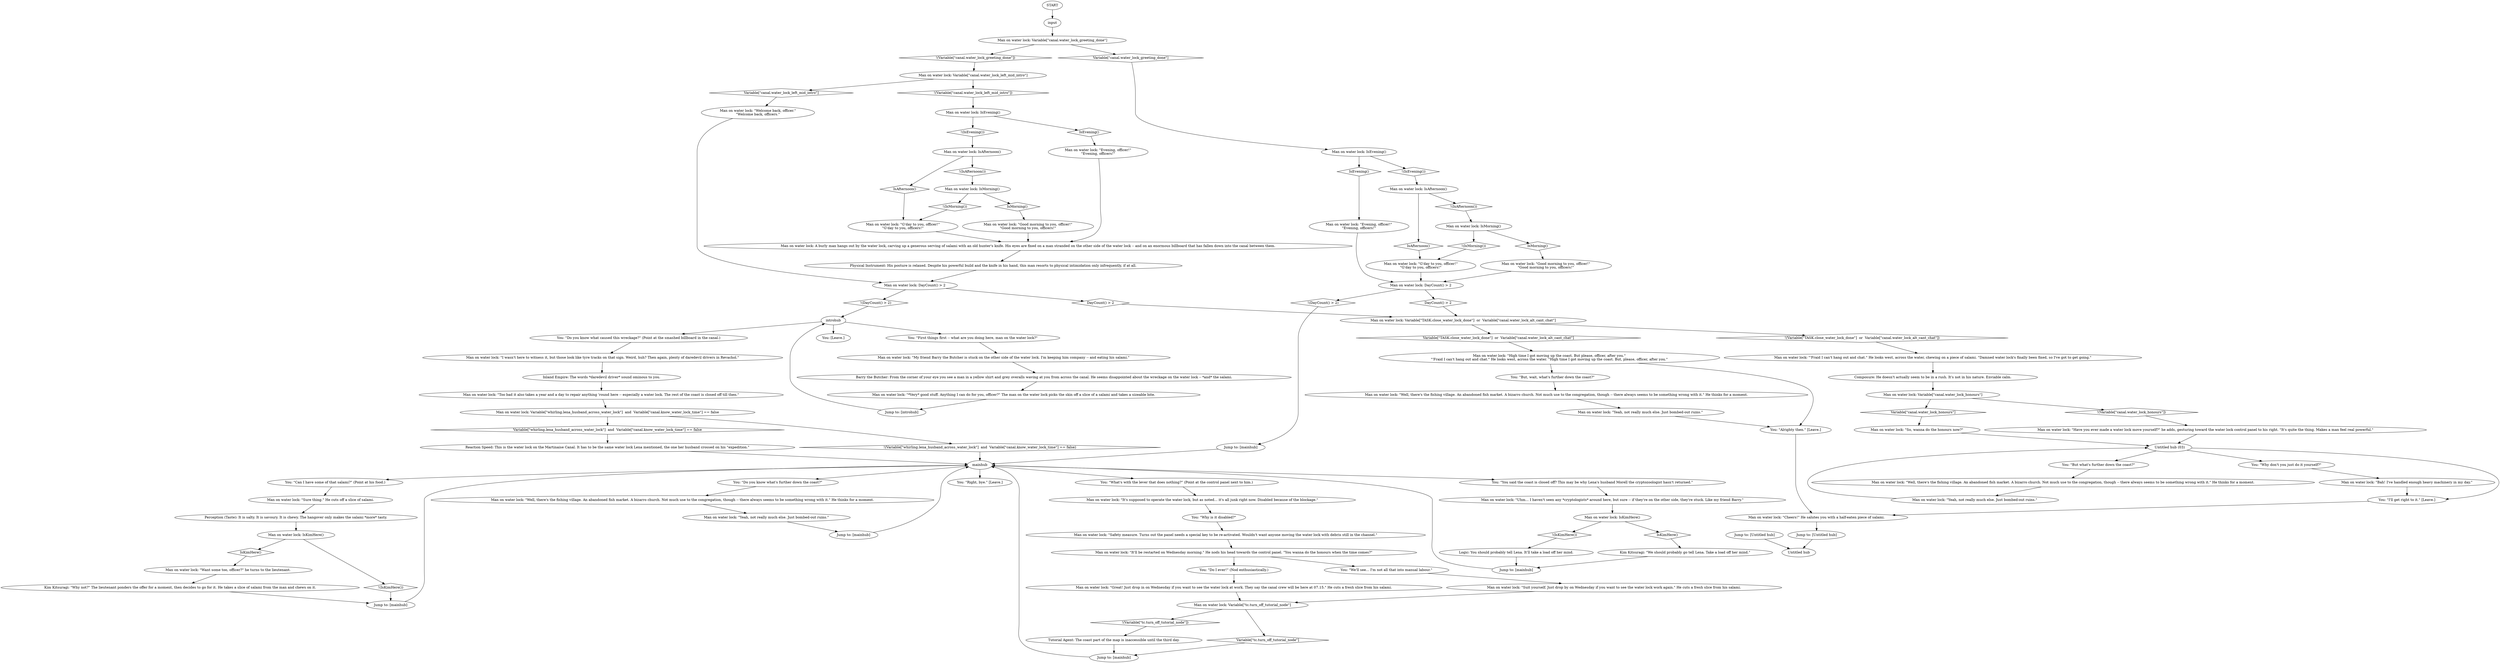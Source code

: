 # CANAL / MAN ON WATER LOCK
# A man is eating salami on the water lock.
# ==================================================
digraph G {
	  0 [label="START"];
	  1 [label="input"];
	  2 [label="Untitled hub (03)"];
	  3 [label="Jump to: [introhub]"];
	  4 [label="Logic: You should probably tell Lena. It'll take a load off her mind."];
	  5 [label="You: \"Do you know what caused this wreckage?\" (Point at the smashed billboard in the canal.)"];
	  6 [label="You: \"Right, bye.\" [Leave.]"];
	  7 [label="Man on water lock: Variable[\"TASK.close_water_lock_done\"]  or  Variable[\"canal.water_lock_alt_cant_chat\"]"];
	  8 [label="Variable[\"TASK.close_water_lock_done\"]  or  Variable[\"canal.water_lock_alt_cant_chat\"]", shape=diamond];
	  9 [label="!(Variable[\"TASK.close_water_lock_done\"]  or  Variable[\"canal.water_lock_alt_cant_chat\"])", shape=diamond];
	  10 [label="Jump to: [Untitled hub]"];
	  11 [label="Man on water lock: \"Good morning to you, officer!\"\n\"Good morning to you, officers!\""];
	  12 [label="You: \"But what's further down the coast?\""];
	  13 [label="Man on water lock: \"Welcome back, officer.\"\n\"Welcome back, officers.\""];
	  14 [label="You: \"Why don't you just do it yourself?\""];
	  15 [label="Man on water lock: Variable[\"canal.water_lock_honours\"]"];
	  16 [label="Variable[\"canal.water_lock_honours\"]", shape=diamond];
	  17 [label="!(Variable[\"canal.water_lock_honours\"])", shape=diamond];
	  18 [label="Man on water lock: \"Sure thing.\" He cuts off a slice of salami."];
	  19 [label="Man on water lock: \"Suit yourself. Just drop by on Wednesday if you want to see the water lock work again.\" He cuts a fresh slice from his salami."];
	  20 [label="You: \"But, wait, what's further down the coast?\""];
	  21 [label="Jump to: [mainhub]"];
	  22 [label="Man on water lock: \"I wasn't here to witness it, but those look like tyre tracks on that sign. Weird, huh? Then again, plenty of daredevil drivers in Revachol.\""];
	  23 [label="You: \"Do you know what's further down the coast?\""];
	  24 [label="You: [Leave.]"];
	  25 [label="Man on water lock: IsKimHere()"];
	  26 [label="IsKimHere()", shape=diamond];
	  27 [label="!(IsKimHere())", shape=diamond];
	  28 [label="Jump to: [mainhub]"];
	  29 [label="Man on water lock: \"My friend Barry the Butcher is stuck on the other side of the water lock. I'm keeping him company -- and eating his salami.\""];
	  30 [label="You: \"You said the coast is closed off? This may be why Lena's husband Morell the cryptozoologist hasn't returned.\""];
	  31 [label="You: \"Can I have some of that salami?\" (Point at his food.)"];
	  32 [label="Man on water lock: \"*Very* good stuff. Anything I can do for you, officer?\" The man on the water lock picks the skin off a slice of a salami and takes a sizeable bite."];
	  33 [label="Man on water lock: \"Want some too, officer?\" he turns to the lieutenant."];
	  34 [label="Man on water lock: \"G'day to you, officer!\"\n\"G'day to you, officers!\""];
	  35 [label="Jump to: [mainhub]"];
	  36 [label="You: \"What's with the lever that does nothing?\" (Point at the control panel next to him.)"];
	  37 [label="Man on water lock: \"Well, there's the fishing village. An abandoned fish market. A bizarro church. Not much use to the congregation, though -- there always seems to be something wrong with it.\" He thinks for a moment."];
	  38 [label="Man on water lock: Variable[\"canal.water_lock_left_mid_intro\"]"];
	  39 [label="Variable[\"canal.water_lock_left_mid_intro\"]", shape=diamond];
	  40 [label="!(Variable[\"canal.water_lock_left_mid_intro\"])", shape=diamond];
	  41 [label="Man on water lock: \"'Fraid I can't hang out and chat.\" He looks west, across the water, chewing on a piece of salami. \"Damned water lock's finally been fixed, so I've got to get going.\""];
	  42 [label="You: \"First things first -- what are you doing here, man on the water lock?\""];
	  43 [label="Man on water lock: \"Great! Just drop in on Wednesday if you want to see the water lock at work. They say the canal crew will be here at 07.15.\" He cuts a fresh slice from his salami."];
	  44 [label="Man on water lock: \"Bah! I've handled enough heavy machinery in my day.\""];
	  45 [label="Man on water lock: \"Cheers!\" He salutes you with a half-eaten piece of salami."];
	  46 [label="Man on water lock: \"Yeah, not really much else. Just bombed-out ruins.\""];
	  48 [label="Jump to: [Untitled hub]"];
	  49 [label="Man on water lock: \"So, wanna do the honours now?\""];
	  50 [label="You: \"Alrighty then.\" [Leave.]"];
	  51 [label="Man on water lock: \"Uhm... I haven't seen any *cryptologists* around here, but sure -- if they're on the other side, they're stuck. Like my friend Barry.\""];
	  52 [label="Man on water lock: Variable[\"canal.water_lock_greeting_done\"]"];
	  53 [label="Variable[\"canal.water_lock_greeting_done\"]", shape=diamond];
	  54 [label="!(Variable[\"canal.water_lock_greeting_done\"])", shape=diamond];
	  55 [label="Kim Kitsuragi: \"Why not?\" The lieutenant ponders the offer for a moment, then decides to go for it. He takes a slice of salami from the man and chews on it."];
	  56 [label="Man on water lock: IsAfternoon()"];
	  57 [label="IsAfternoon()", shape=diamond];
	  58 [label="!(IsAfternoon())", shape=diamond];
	  59 [label="Man on water lock: IsEvening()"];
	  60 [label="IsEvening()", shape=diamond];
	  61 [label="!(IsEvening())", shape=diamond];
	  62 [label="You: \"We'll see... I'm not all that into manual labour.\""];
	  63 [label="Jump to: [mainhub]"];
	  64 [label="Man on water lock: \"G'day to you, officer!\"\n\"G'day to you, officers!\""];
	  65 [label="Man on water lock: \"Good morning to you, officer!\"\n\"Good morning to you, officers!\""];
	  66 [label="Man on water lock: \"It'll be restarted on Wednesday morning.\" He nods his head towards the control panel. \"You wanna do the honours when the time comes?\""];
	  67 [label="Man on water lock: \"Safety measure. Turns out the panel needs a special key to be re-activated. Wouldn't want anyone moving the water lock with debris still in the channel.\""];
	  68 [label="Man on water lock: DayCount() > 2"];
	  69 [label="DayCount() > 2", shape=diamond];
	  70 [label="!(DayCount() > 2)", shape=diamond];
	  71 [label="Reaction Speed: This is the water lock on the Martinaise Canal. It has to be the same water lock Lena mentioned, the one her husband crossed on his \"expedition.\""];
	  72 [label="introhub"];
	  73 [label="Physical Instrument: His posture is relaxed. Despite his powerful build and the knife in his hand, this man resorts to physical intimidation only infrequently, if at all."];
	  74 [label="Man on water lock: DayCount() > 2"];
	  75 [label="DayCount() > 2", shape=diamond];
	  76 [label="!(DayCount() > 2)", shape=diamond];
	  77 [label="Man on water lock: \"High time I got moving up the coast. But please, officer, after you.\"\n\"'Fraid I can't hang out and chat.\" He looks west, across the water. \"High time I got moving up the coast. But, please, officer, after you.\""];
	  78 [label="Man on water lock: \"Too bad it also takes a year and a day to repair anything 'round here -- especially a water lock. The rest of the coast is closed off till then.\""];
	  79 [label="Man on water lock: \"Yeah, not really much else. Just bombed-out ruins.\""];
	  80 [label="Perception (Taste): It is salty. It is savoury. It is chewy. The hangover only makes the salami *more* tasty."];
	  81 [label="Man on water lock: IsMorning()"];
	  82 [label="IsMorning()", shape=diamond];
	  83 [label="!(IsMorning())", shape=diamond];
	  84 [label="Man on water lock: \"It's supposed to operate the water lock, but as noted... it's all junk right now. Disabled because of the blockage.\""];
	  85 [label="Man on water lock: \"Have you ever made a water lock move yourself?\" he adds, gesturing toward the water lock control panel to his right. \"It's quite the thing. Makes a man feel real powerful.\""];
	  86 [label="Man on water lock: \"Yeah, not really much else. Just bombed-out ruins.\""];
	  87 [label="Man on water lock: IsKimHere()"];
	  88 [label="IsKimHere()", shape=diamond];
	  89 [label="!(IsKimHere())", shape=diamond];
	  90 [label="Man on water lock: A burly man hangs out by the water lock, carving up a generous serving of salami with an old hunter's knife. His eyes are fixed on a man stranded on the other side of the water lock -- and on an enormous billboard that has fallen down into the canal between them."];
	  91 [label="Man on water lock: Variable[\"tc.turn_off_tutorial_node\"]"];
	  92 [label="Variable[\"tc.turn_off_tutorial_node\"]", shape=diamond];
	  93 [label="!(Variable[\"tc.turn_off_tutorial_node\"])", shape=diamond];
	  94 [label="Man on water lock: IsAfternoon()"];
	  95 [label="IsAfternoon()", shape=diamond];
	  96 [label="!(IsAfternoon())", shape=diamond];
	  97 [label="Jump to: [mainhub]"];
	  98 [label="You: \"I'll get right to it.\" [Leave.]"];
	  99 [label="Man on water lock: \"Well, there's the fishing village. An abandoned fish market. A bizarro church. Not much use to the congregation, though -- there always seems to be something wrong with it.\" He thinks for a moment."];
	  100 [label="Kim Kitsuragi: \"We should probably go tell Lena. Take a load off her mind.\""];
	  101 [label="Man on water lock: Variable[\"whirling.lena_husband_across_water_lock\"]  and  Variable[\"canal.know_water_lock_time\"] == false"];
	  102 [label="Variable[\"whirling.lena_husband_across_water_lock\"]  and  Variable[\"canal.know_water_lock_time\"] == false", shape=diamond];
	  103 [label="!(Variable[\"whirling.lena_husband_across_water_lock\"]  and  Variable[\"canal.know_water_lock_time\"] == false)", shape=diamond];
	  104 [label="Composure: He doesn't actually seem to be in a rush. It's not in his nature. Enviable calm."];
	  105 [label="Man on water lock: IsMorning()"];
	  106 [label="IsMorning()", shape=diamond];
	  107 [label="!(IsMorning())", shape=diamond];
	  108 [label="Inland Empire: The words *daredevil driver* sound ominous to you."];
	  109 [label="Man on water lock: \"Evening, officer!\"\n\"Evening, officers!\""];
	  110 [label="Untitled hub"];
	  111 [label="Man on water lock: \"Well, there's the fishing village. An abandoned fish market. A bizarro church. Not much use to the congregation, though -- there always seems to be something wrong with it.\" He thinks for a moment."];
	  112 [label="mainhub"];
	  113 [label="You: \"Why is it disabled?\""];
	  114 [label="Tutorial Agent: The coast part of the map is inaccessible until the third day."];
	  115 [label="Barry the Butcher: From the corner of your eye you see a man in a yellow shirt and grey overalls waving at you from across the canal. He seems disappointed about the wreckage on the water lock -- *and* the salami."];
	  116 [label="Man on water lock: IsEvening()"];
	  117 [label="IsEvening()", shape=diamond];
	  118 [label="!(IsEvening())", shape=diamond];
	  119 [label="Man on water lock: \"Evening, officer!\"\n\"Evening, officers!\""];
	  120 [label="You: \"Do I ever!\" (Nod enthusiastically.)"];
	  0 -> 1
	  1 -> 52
	  2 -> 98
	  2 -> 12
	  2 -> 14
	  3 -> 72
	  4 -> 21
	  5 -> 22
	  7 -> 8
	  7 -> 9
	  8 -> 77
	  9 -> 41
	  10 -> 110
	  11 -> 74
	  12 -> 111
	  13 -> 68
	  14 -> 44
	  15 -> 16
	  15 -> 17
	  16 -> 49
	  17 -> 85
	  18 -> 80
	  19 -> 91
	  20 -> 99
	  21 -> 112
	  22 -> 108
	  23 -> 37
	  25 -> 26
	  25 -> 27
	  26 -> 33
	  27 -> 28
	  28 -> 112
	  29 -> 115
	  30 -> 51
	  31 -> 18
	  32 -> 3
	  33 -> 55
	  34 -> 74
	  35 -> 112
	  36 -> 84
	  37 -> 79
	  38 -> 40
	  38 -> 39
	  39 -> 13
	  40 -> 59
	  41 -> 104
	  42 -> 29
	  43 -> 91
	  44 -> 98
	  45 -> 48
	  46 -> 2
	  48 -> 110
	  49 -> 2
	  50 -> 45
	  51 -> 87
	  52 -> 53
	  52 -> 54
	  53 -> 116
	  54 -> 38
	  55 -> 28
	  56 -> 57
	  56 -> 58
	  57 -> 64
	  58 -> 105
	  59 -> 60
	  59 -> 61
	  60 -> 119
	  61 -> 56
	  62 -> 19
	  63 -> 112
	  64 -> 90
	  65 -> 90
	  66 -> 120
	  66 -> 62
	  67 -> 66
	  68 -> 69
	  68 -> 70
	  69 -> 7
	  70 -> 72
	  71 -> 112
	  72 -> 24
	  72 -> 42
	  72 -> 5
	  73 -> 68
	  74 -> 75
	  74 -> 76
	  75 -> 7
	  76 -> 97
	  77 -> 50
	  77 -> 20
	  78 -> 101
	  79 -> 35
	  80 -> 25
	  81 -> 82
	  81 -> 83
	  82 -> 11
	  83 -> 34
	  84 -> 113
	  85 -> 2
	  86 -> 50
	  87 -> 88
	  87 -> 89
	  88 -> 100
	  89 -> 4
	  90 -> 73
	  91 -> 92
	  91 -> 93
	  92 -> 63
	  93 -> 114
	  94 -> 96
	  94 -> 95
	  95 -> 34
	  96 -> 81
	  97 -> 112
	  98 -> 45
	  99 -> 86
	  100 -> 21
	  101 -> 102
	  101 -> 103
	  102 -> 71
	  103 -> 112
	  104 -> 15
	  105 -> 106
	  105 -> 107
	  106 -> 65
	  107 -> 64
	  108 -> 78
	  109 -> 74
	  111 -> 46
	  112 -> 36
	  112 -> 6
	  112 -> 23
	  112 -> 30
	  112 -> 31
	  113 -> 67
	  114 -> 63
	  115 -> 32
	  116 -> 117
	  116 -> 118
	  117 -> 109
	  118 -> 94
	  119 -> 90
	  120 -> 43
}

